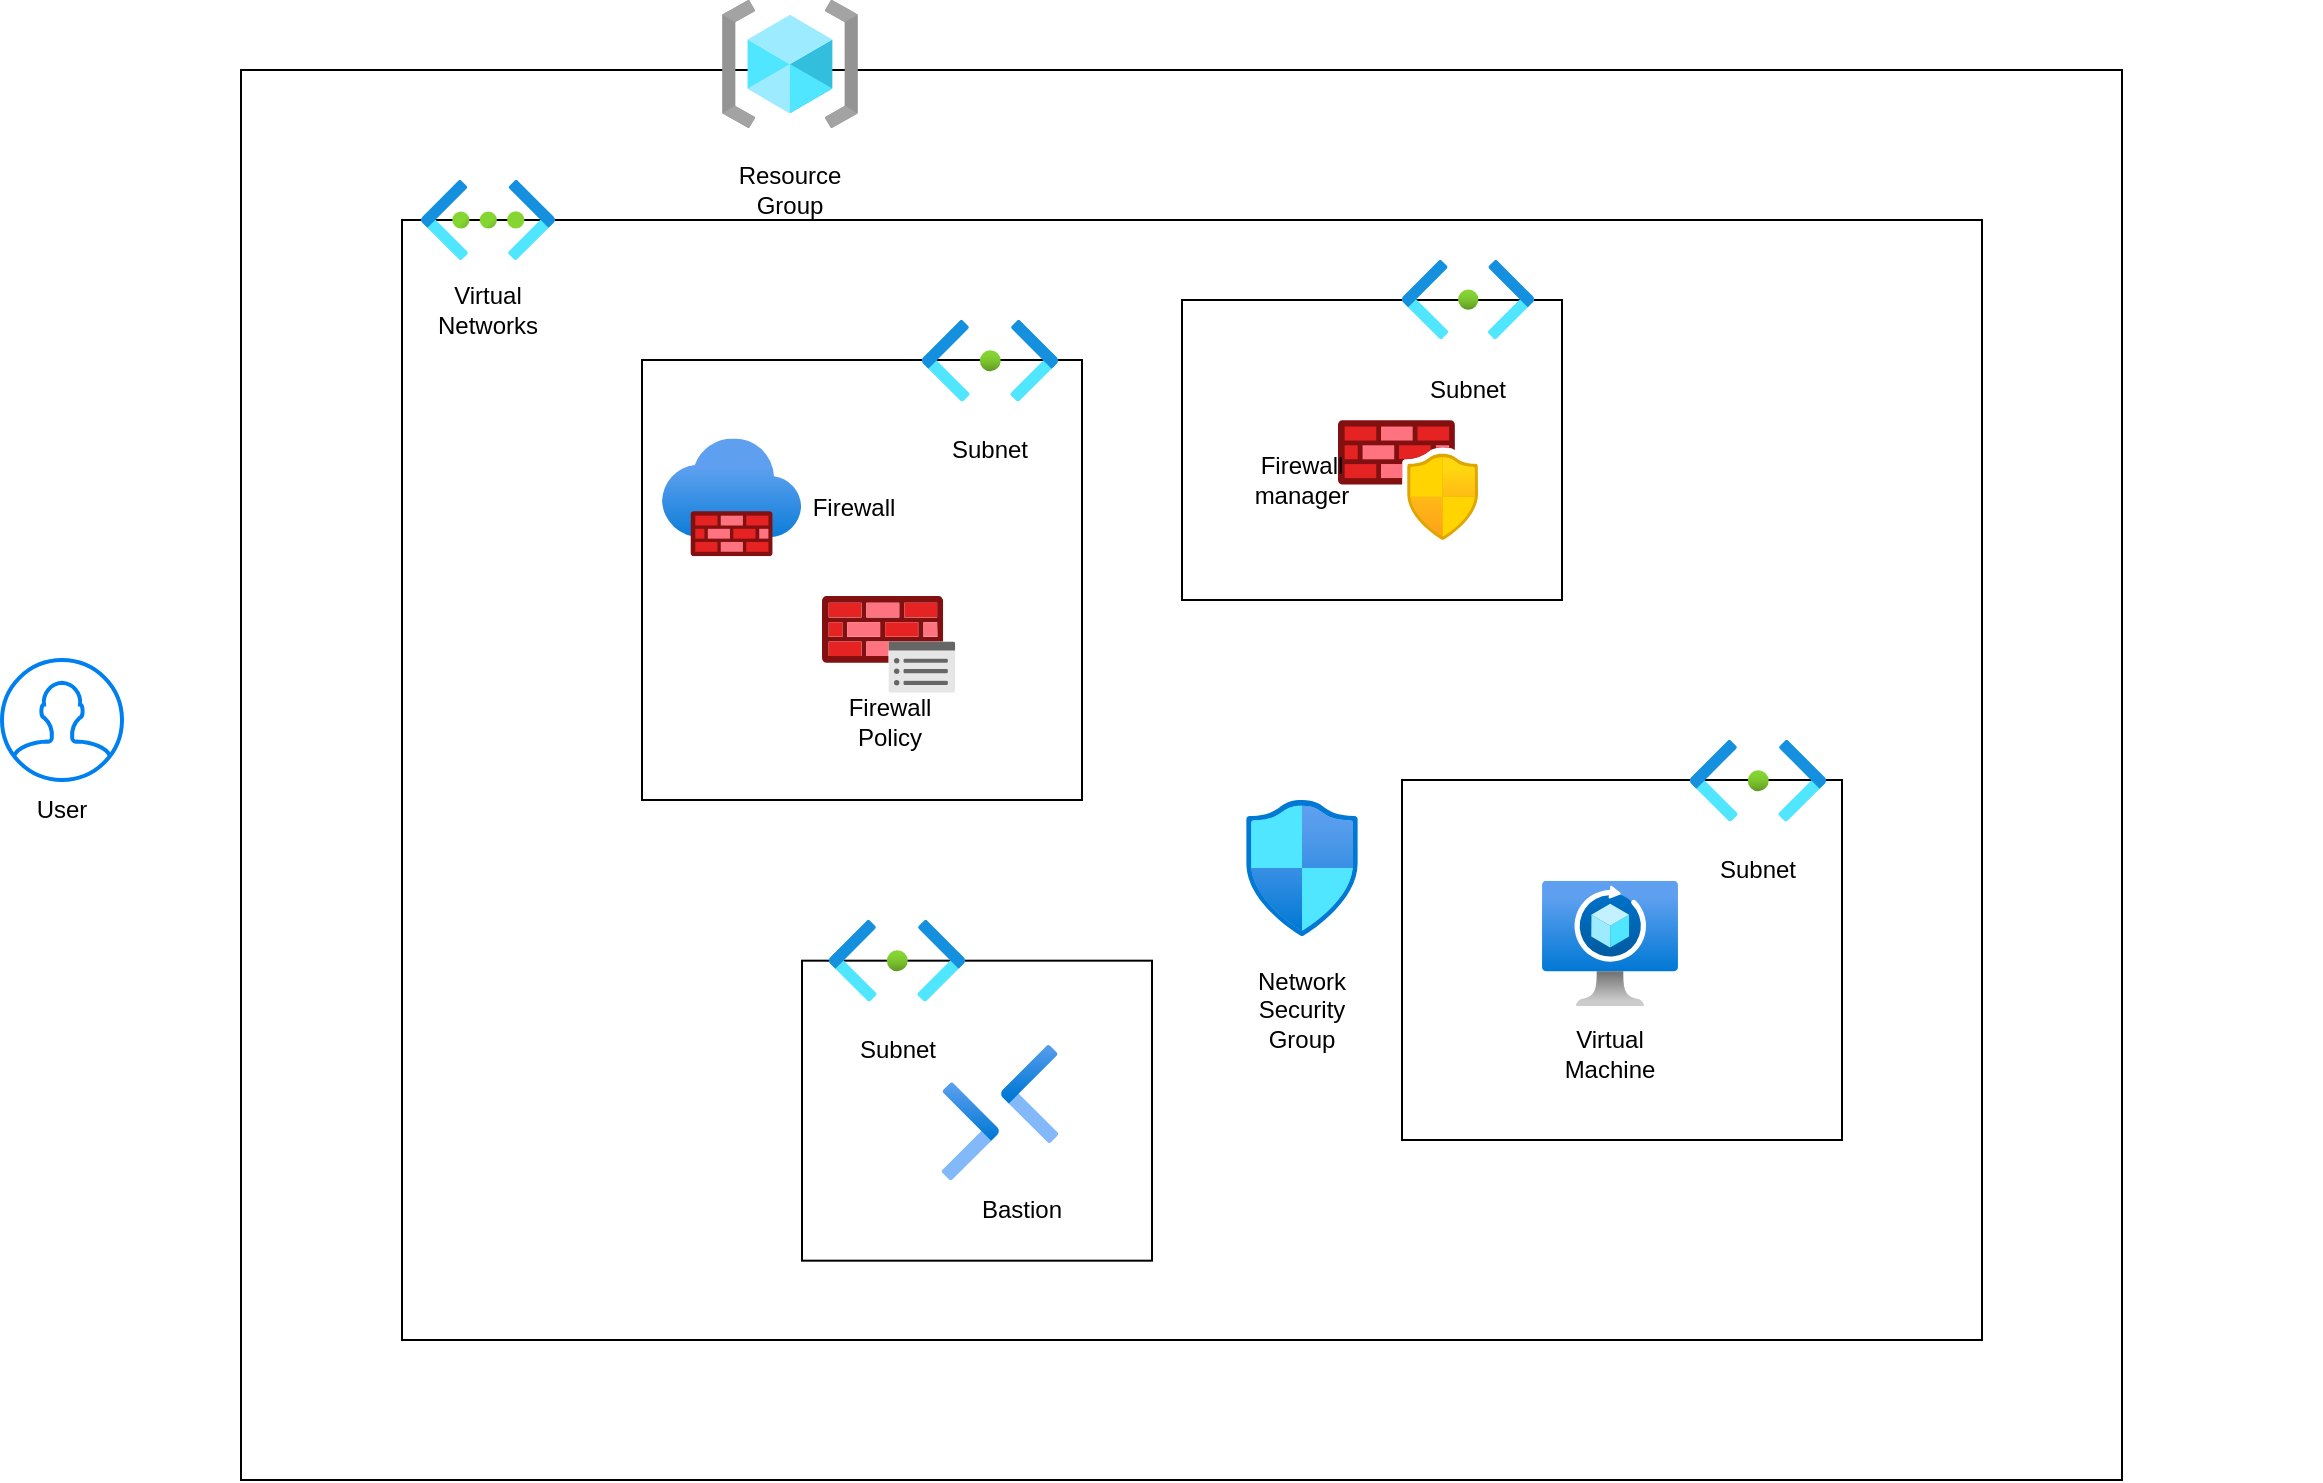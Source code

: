 <mxfile version="23.1.5" type="github">
  <diagram name="Page-1" id="rbhh-LLPLzyjg0o7bcGs">
    <mxGraphModel dx="2573" dy="1790" grid="1" gridSize="10" guides="1" tooltips="1" connect="1" arrows="1" fold="1" page="1" pageScale="1" pageWidth="850" pageHeight="1100" math="0" shadow="0">
      <root>
        <mxCell id="0" />
        <mxCell id="1" parent="0" />
        <mxCell id="xnxbj8NPCQGm7oIH2xkB-73" value="" style="rounded=0;whiteSpace=wrap;html=1;" vertex="1" parent="1">
          <mxGeometry x="-40.5" y="-95" width="940.5" height="705" as="geometry" />
        </mxCell>
        <mxCell id="xnxbj8NPCQGm7oIH2xkB-26" value="" style="group" vertex="1" connectable="0" parent="1">
          <mxGeometry x="200" y="-130" width="68" height="110" as="geometry" />
        </mxCell>
        <mxCell id="xnxbj8NPCQGm7oIH2xkB-9" value="" style="image;aspect=fixed;html=1;points=[];align=center;fontSize=12;image=img/lib/azure2/general/Resource_Groups.svg;" vertex="1" parent="xnxbj8NPCQGm7oIH2xkB-26">
          <mxGeometry width="68" height="64" as="geometry" />
        </mxCell>
        <mxCell id="xnxbj8NPCQGm7oIH2xkB-25" value="Resource Group" style="text;strokeColor=none;align=center;fillColor=none;html=1;verticalAlign=middle;whiteSpace=wrap;rounded=0;" vertex="1" parent="xnxbj8NPCQGm7oIH2xkB-26">
          <mxGeometry x="4" y="80" width="60" height="30" as="geometry" />
        </mxCell>
        <mxCell id="xnxbj8NPCQGm7oIH2xkB-27" value="" style="group" vertex="1" connectable="0" parent="1">
          <mxGeometry x="-160" y="200" width="60" height="90" as="geometry" />
        </mxCell>
        <mxCell id="xnxbj8NPCQGm7oIH2xkB-10" value="" style="html=1;verticalLabelPosition=bottom;align=center;labelBackgroundColor=#ffffff;verticalAlign=top;strokeWidth=2;strokeColor=#0080F0;shadow=0;dashed=0;shape=mxgraph.ios7.icons.user;container=0;" vertex="1" parent="xnxbj8NPCQGm7oIH2xkB-27">
          <mxGeometry width="60" height="60" as="geometry" />
        </mxCell>
        <mxCell id="xnxbj8NPCQGm7oIH2xkB-22" value="User" style="text;strokeColor=none;align=center;fillColor=none;html=1;verticalAlign=middle;whiteSpace=wrap;rounded=0;" vertex="1" parent="xnxbj8NPCQGm7oIH2xkB-27">
          <mxGeometry y="60" width="60" height="30" as="geometry" />
        </mxCell>
        <mxCell id="xnxbj8NPCQGm7oIH2xkB-72" value="" style="group" vertex="1" connectable="0" parent="1">
          <mxGeometry x="40" y="-40.0" width="959.5" height="630" as="geometry" />
        </mxCell>
        <mxCell id="xnxbj8NPCQGm7oIH2xkB-36" value="" style="rounded=0;whiteSpace=wrap;html=1;" vertex="1" parent="xnxbj8NPCQGm7oIH2xkB-72">
          <mxGeometry y="20" width="790" height="560" as="geometry" />
        </mxCell>
        <mxCell id="xnxbj8NPCQGm7oIH2xkB-12" value="" style="group" vertex="1" connectable="0" parent="xnxbj8NPCQGm7oIH2xkB-72">
          <mxGeometry x="9.5" width="950" height="630" as="geometry" />
        </mxCell>
        <mxCell id="xnxbj8NPCQGm7oIH2xkB-6" value="" style="image;aspect=fixed;html=1;points=[];align=center;fontSize=12;image=img/lib/azure2/networking/Virtual_Networks.svg;" vertex="1" parent="xnxbj8NPCQGm7oIH2xkB-12">
          <mxGeometry width="67" height="40" as="geometry" />
        </mxCell>
        <mxCell id="xnxbj8NPCQGm7oIH2xkB-11" value="Virtual Networks" style="text;strokeColor=none;align=center;fillColor=none;html=1;verticalAlign=middle;whiteSpace=wrap;rounded=0;" vertex="1" parent="xnxbj8NPCQGm7oIH2xkB-12">
          <mxGeometry x="3.5" y="49.64" width="60" height="30" as="geometry" />
        </mxCell>
        <mxCell id="xnxbj8NPCQGm7oIH2xkB-54" value="" style="group" vertex="1" connectable="0" parent="xnxbj8NPCQGm7oIH2xkB-72">
          <mxGeometry x="200" y="370" width="175" height="170.34" as="geometry" />
        </mxCell>
        <mxCell id="xnxbj8NPCQGm7oIH2xkB-42" value="" style="rounded=0;whiteSpace=wrap;html=1;" vertex="1" parent="xnxbj8NPCQGm7oIH2xkB-54">
          <mxGeometry y="20.34" width="175" height="150" as="geometry" />
        </mxCell>
        <mxCell id="xnxbj8NPCQGm7oIH2xkB-24" value="" style="group" vertex="1" connectable="0" parent="xnxbj8NPCQGm7oIH2xkB-54">
          <mxGeometry x="70" y="62.34" width="70" height="98" as="geometry" />
        </mxCell>
        <mxCell id="xnxbj8NPCQGm7oIH2xkB-2" value="" style="image;aspect=fixed;html=1;points=[];align=center;fontSize=12;image=img/lib/azure2/networking/Bastions.svg;" vertex="1" parent="xnxbj8NPCQGm7oIH2xkB-24">
          <mxGeometry width="58.0" height="68" as="geometry" />
        </mxCell>
        <mxCell id="xnxbj8NPCQGm7oIH2xkB-23" value="Bastion" style="text;strokeColor=none;align=center;fillColor=none;html=1;verticalAlign=middle;whiteSpace=wrap;rounded=0;" vertex="1" parent="xnxbj8NPCQGm7oIH2xkB-24">
          <mxGeometry x="10" y="68" width="60" height="30" as="geometry" />
        </mxCell>
        <mxCell id="xnxbj8NPCQGm7oIH2xkB-43" value="" style="group" vertex="1" connectable="0" parent="xnxbj8NPCQGm7oIH2xkB-54">
          <mxGeometry x="13.5" width="68" height="80" as="geometry" />
        </mxCell>
        <mxCell id="xnxbj8NPCQGm7oIH2xkB-44" value="" style="image;aspect=fixed;html=1;points=[];align=center;fontSize=12;image=img/lib/azure2/networking/Subnet.svg;" vertex="1" parent="xnxbj8NPCQGm7oIH2xkB-43">
          <mxGeometry width="68" height="40.72" as="geometry" />
        </mxCell>
        <mxCell id="xnxbj8NPCQGm7oIH2xkB-45" value="Subnet" style="text;strokeColor=none;align=center;fillColor=none;html=1;verticalAlign=middle;whiteSpace=wrap;rounded=0;" vertex="1" parent="xnxbj8NPCQGm7oIH2xkB-43">
          <mxGeometry x="4" y="50" width="60" height="30" as="geometry" />
        </mxCell>
        <mxCell id="xnxbj8NPCQGm7oIH2xkB-57" value="" style="group" vertex="1" connectable="0" parent="xnxbj8NPCQGm7oIH2xkB-72">
          <mxGeometry x="120" y="70.0" width="237.66" height="260" as="geometry" />
        </mxCell>
        <mxCell id="xnxbj8NPCQGm7oIH2xkB-48" value="" style="whiteSpace=wrap;html=1;aspect=fixed;" vertex="1" parent="xnxbj8NPCQGm7oIH2xkB-57">
          <mxGeometry y="20" width="220" height="220" as="geometry" />
        </mxCell>
        <mxCell id="xnxbj8NPCQGm7oIH2xkB-49" value="" style="group" vertex="1" connectable="0" parent="xnxbj8NPCQGm7oIH2xkB-57">
          <mxGeometry x="10" y="24.83" width="227.66" height="235.17" as="geometry" />
        </mxCell>
        <mxCell id="xnxbj8NPCQGm7oIH2xkB-17" value="" style="group" vertex="1" connectable="0" parent="xnxbj8NPCQGm7oIH2xkB-49">
          <mxGeometry x="5.5" y="5.066" width="222.16" height="186.176" as="geometry" />
        </mxCell>
        <mxCell id="xnxbj8NPCQGm7oIH2xkB-16" value="Firewall" style="text;strokeColor=none;align=center;fillColor=none;html=1;verticalAlign=middle;whiteSpace=wrap;rounded=0;" vertex="1" parent="xnxbj8NPCQGm7oIH2xkB-17">
          <mxGeometry x="60.0" y="48.994" width="60.0" height="29.396" as="geometry" />
        </mxCell>
        <mxCell id="xnxbj8NPCQGm7oIH2xkB-3" value="" style="image;aspect=fixed;html=1;points=[];align=center;fontSize=12;image=img/lib/azure2/networking/Firewalls.svg;" vertex="1" parent="xnxbj8NPCQGm7oIH2xkB-49">
          <mxGeometry y="34.462" width="69.571" height="58.792" as="geometry" />
        </mxCell>
        <mxCell id="xnxbj8NPCQGm7oIH2xkB-4" value="" style="image;aspect=fixed;html=1;points=[];align=center;fontSize=12;image=img/lib/azure2/networking/Azure_Firewall_Policy.svg;" vertex="1" parent="xnxbj8NPCQGm7oIH2xkB-49">
          <mxGeometry x="80.0" y="113.185" width="66.632" height="48.327" as="geometry" />
        </mxCell>
        <mxCell id="xnxbj8NPCQGm7oIH2xkB-15" value="Firewall Policy" style="text;strokeColor=none;align=center;fillColor=none;html=1;verticalAlign=middle;whiteSpace=wrap;rounded=0;" vertex="1" parent="xnxbj8NPCQGm7oIH2xkB-49">
          <mxGeometry x="84.0" y="161.513" width="60.0" height="29.396" as="geometry" />
        </mxCell>
        <mxCell id="xnxbj8NPCQGm7oIH2xkB-51" value="" style="group" vertex="1" connectable="0" parent="xnxbj8NPCQGm7oIH2xkB-57">
          <mxGeometry x="140" width="68" height="80" as="geometry" />
        </mxCell>
        <mxCell id="xnxbj8NPCQGm7oIH2xkB-52" value="" style="image;aspect=fixed;html=1;points=[];align=center;fontSize=12;image=img/lib/azure2/networking/Subnet.svg;" vertex="1" parent="xnxbj8NPCQGm7oIH2xkB-51">
          <mxGeometry width="68" height="40.72" as="geometry" />
        </mxCell>
        <mxCell id="xnxbj8NPCQGm7oIH2xkB-53" value="Subnet" style="text;strokeColor=none;align=center;fillColor=none;html=1;verticalAlign=middle;whiteSpace=wrap;rounded=0;" vertex="1" parent="xnxbj8NPCQGm7oIH2xkB-51">
          <mxGeometry x="4" y="50" width="60" height="30" as="geometry" />
        </mxCell>
        <mxCell id="xnxbj8NPCQGm7oIH2xkB-58" value="" style="group" vertex="1" connectable="0" parent="xnxbj8NPCQGm7oIH2xkB-72">
          <mxGeometry x="500" y="280" width="220" height="200" as="geometry" />
        </mxCell>
        <mxCell id="xnxbj8NPCQGm7oIH2xkB-37" value="" style="rounded=0;whiteSpace=wrap;html=1;" vertex="1" parent="xnxbj8NPCQGm7oIH2xkB-58">
          <mxGeometry y="20" width="220" height="180" as="geometry" />
        </mxCell>
        <mxCell id="xnxbj8NPCQGm7oIH2xkB-14" value="" style="group" vertex="1" connectable="0" parent="xnxbj8NPCQGm7oIH2xkB-58">
          <mxGeometry x="144" width="68" height="80" as="geometry" />
        </mxCell>
        <mxCell id="xnxbj8NPCQGm7oIH2xkB-7" value="" style="image;aspect=fixed;html=1;points=[];align=center;fontSize=12;image=img/lib/azure2/networking/Subnet.svg;" vertex="1" parent="xnxbj8NPCQGm7oIH2xkB-14">
          <mxGeometry width="68" height="40.72" as="geometry" />
        </mxCell>
        <mxCell id="xnxbj8NPCQGm7oIH2xkB-13" value="Subnet" style="text;strokeColor=none;align=center;fillColor=none;html=1;verticalAlign=middle;whiteSpace=wrap;rounded=0;" vertex="1" parent="xnxbj8NPCQGm7oIH2xkB-14">
          <mxGeometry x="4" y="50" width="60" height="30" as="geometry" />
        </mxCell>
        <mxCell id="xnxbj8NPCQGm7oIH2xkB-31" value="" style="group" vertex="1" connectable="0" parent="xnxbj8NPCQGm7oIH2xkB-58">
          <mxGeometry x="70" y="70.34" width="68" height="102" as="geometry" />
        </mxCell>
        <mxCell id="xnxbj8NPCQGm7oIH2xkB-8" value="" style="image;aspect=fixed;html=1;points=[];align=center;fontSize=12;image=img/lib/azure2/networking/Spot_VM.svg;" vertex="1" parent="xnxbj8NPCQGm7oIH2xkB-31">
          <mxGeometry width="68" height="62.8" as="geometry" />
        </mxCell>
        <mxCell id="xnxbj8NPCQGm7oIH2xkB-30" value="Virtual Machine" style="text;strokeColor=none;align=center;fillColor=none;html=1;verticalAlign=middle;whiteSpace=wrap;rounded=0;" vertex="1" parent="xnxbj8NPCQGm7oIH2xkB-31">
          <mxGeometry x="4" y="72" width="60" height="30" as="geometry" />
        </mxCell>
        <mxCell id="xnxbj8NPCQGm7oIH2xkB-71" value="" style="group" vertex="1" connectable="0" parent="xnxbj8NPCQGm7oIH2xkB-72">
          <mxGeometry x="390" y="40.0" width="190" height="170" as="geometry" />
        </mxCell>
        <mxCell id="xnxbj8NPCQGm7oIH2xkB-62" value="" style="rounded=0;whiteSpace=wrap;html=1;" vertex="1" parent="xnxbj8NPCQGm7oIH2xkB-71">
          <mxGeometry y="20" width="190" height="150" as="geometry" />
        </mxCell>
        <mxCell id="xnxbj8NPCQGm7oIH2xkB-55" value="" style="group" vertex="1" connectable="0" parent="xnxbj8NPCQGm7oIH2xkB-71">
          <mxGeometry x="30" y="80" width="118" height="60" as="geometry" />
        </mxCell>
        <mxCell id="xnxbj8NPCQGm7oIH2xkB-39" value="" style="image;aspect=fixed;html=1;points=[];align=center;fontSize=12;image=img/lib/azure2/networking/Azure_Firewall_Manager.svg;" vertex="1" parent="xnxbj8NPCQGm7oIH2xkB-55">
          <mxGeometry x="48" width="70" height="60" as="geometry" />
        </mxCell>
        <mxCell id="xnxbj8NPCQGm7oIH2xkB-40" value="Firewall manager" style="text;strokeColor=none;align=center;fillColor=none;html=1;verticalAlign=middle;whiteSpace=wrap;rounded=0;" vertex="1" parent="xnxbj8NPCQGm7oIH2xkB-55">
          <mxGeometry y="15" width="60" height="30" as="geometry" />
        </mxCell>
        <mxCell id="xnxbj8NPCQGm7oIH2xkB-65" value="" style="group" vertex="1" connectable="0" parent="xnxbj8NPCQGm7oIH2xkB-71">
          <mxGeometry x="110" width="66" height="80" as="geometry" />
        </mxCell>
        <mxCell id="xnxbj8NPCQGm7oIH2xkB-66" value="" style="image;aspect=fixed;html=1;points=[];align=center;fontSize=12;image=img/lib/azure2/networking/Subnet.svg;" vertex="1" parent="xnxbj8NPCQGm7oIH2xkB-65">
          <mxGeometry width="66" height="39.522" as="geometry" />
        </mxCell>
        <mxCell id="xnxbj8NPCQGm7oIH2xkB-67" value="Subnet" style="text;strokeColor=none;align=center;fillColor=none;html=1;verticalAlign=middle;whiteSpace=wrap;rounded=0;" vertex="1" parent="xnxbj8NPCQGm7oIH2xkB-65">
          <mxGeometry x="3.882" y="50" width="58.235" height="30" as="geometry" />
        </mxCell>
        <mxCell id="xnxbj8NPCQGm7oIH2xkB-5" value="" style="image;aspect=fixed;html=1;points=[];align=center;fontSize=12;image=img/lib/azure2/networking/Network_Security_Groups.svg;" vertex="1" parent="xnxbj8NPCQGm7oIH2xkB-72">
          <mxGeometry x="422" y="310" width="56.0" height="68" as="geometry" />
        </mxCell>
        <mxCell id="xnxbj8NPCQGm7oIH2xkB-32" value="Network Security Group" style="text;strokeColor=none;align=center;fillColor=none;html=1;verticalAlign=middle;whiteSpace=wrap;rounded=0;" vertex="1" parent="xnxbj8NPCQGm7oIH2xkB-72">
          <mxGeometry x="420" y="400" width="60" height="30" as="geometry" />
        </mxCell>
      </root>
    </mxGraphModel>
  </diagram>
</mxfile>
